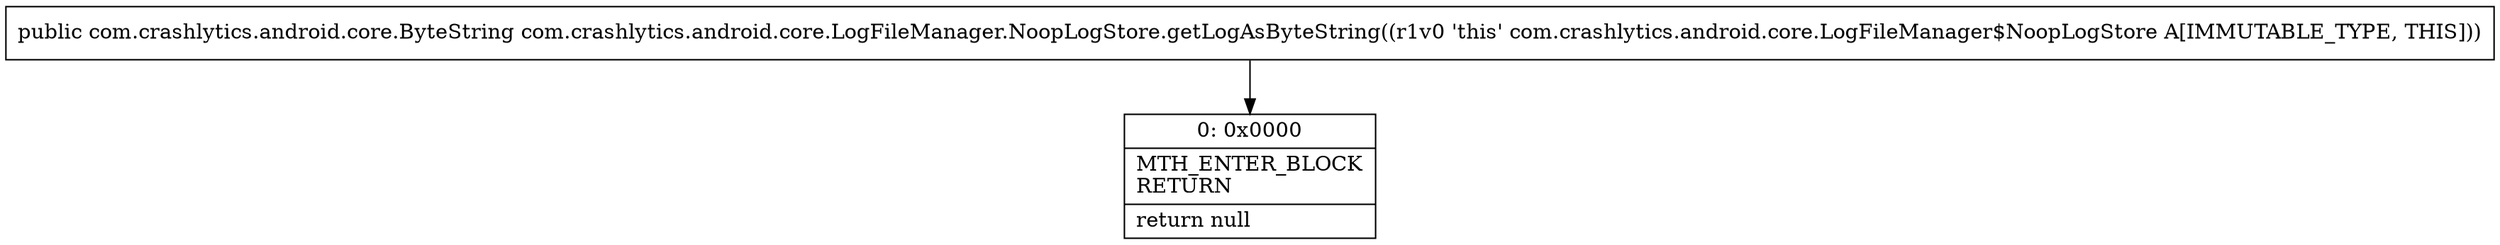digraph "CFG forcom.crashlytics.android.core.LogFileManager.NoopLogStore.getLogAsByteString()Lcom\/crashlytics\/android\/core\/ByteString;" {
Node_0 [shape=record,label="{0\:\ 0x0000|MTH_ENTER_BLOCK\lRETURN\l|return null\l}"];
MethodNode[shape=record,label="{public com.crashlytics.android.core.ByteString com.crashlytics.android.core.LogFileManager.NoopLogStore.getLogAsByteString((r1v0 'this' com.crashlytics.android.core.LogFileManager$NoopLogStore A[IMMUTABLE_TYPE, THIS])) }"];
MethodNode -> Node_0;
}

